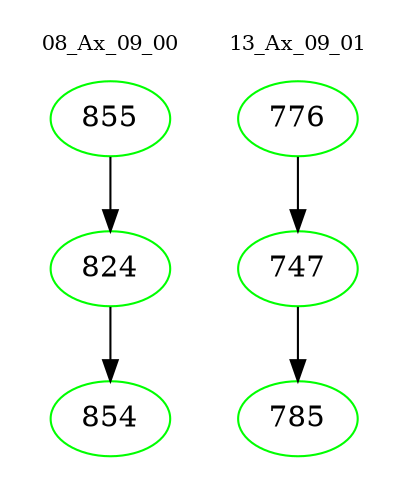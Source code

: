 digraph{
subgraph cluster_0 {
color = white
label = "08_Ax_09_00";
fontsize=10;
T0_855 [label="855", color="green"]
T0_855 -> T0_824 [color="black"]
T0_824 [label="824", color="green"]
T0_824 -> T0_854 [color="black"]
T0_854 [label="854", color="green"]
}
subgraph cluster_1 {
color = white
label = "13_Ax_09_01";
fontsize=10;
T1_776 [label="776", color="green"]
T1_776 -> T1_747 [color="black"]
T1_747 [label="747", color="green"]
T1_747 -> T1_785 [color="black"]
T1_785 [label="785", color="green"]
}
}
